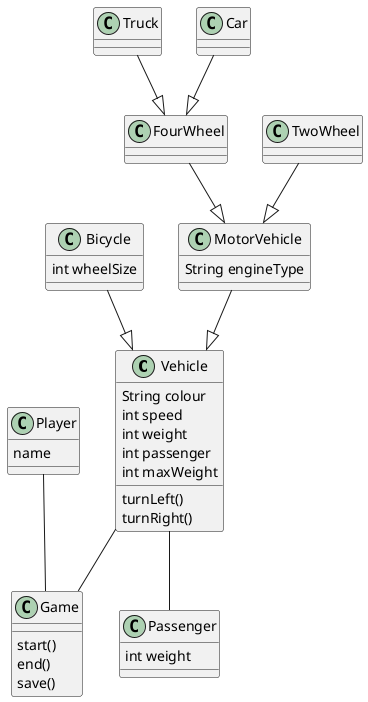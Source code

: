 @startuml
Vehicle : String colour
Vehicle : int speed
Vehicle : int weight
Vehicle : int passenger
Vehicle : int maxWeight
Vehicle : turnLeft()
Vehicle : turnRight()
Passenger : int weight
Bicycle : int wheelSize
MotorVehicle : String engineType
Game : start()
Game : end()
Game : save()
Player : name
FourWheel --|> MotorVehicle
Truck --|> FourWheel
Car --|> FourWheel
TwoWheel --|> MotorVehicle
Bicycle --|> Vehicle
Vehicle -- Passenger
MotorVehicle --|> Vehicle
Player -- Game
Vehicle -- Game
@enduml